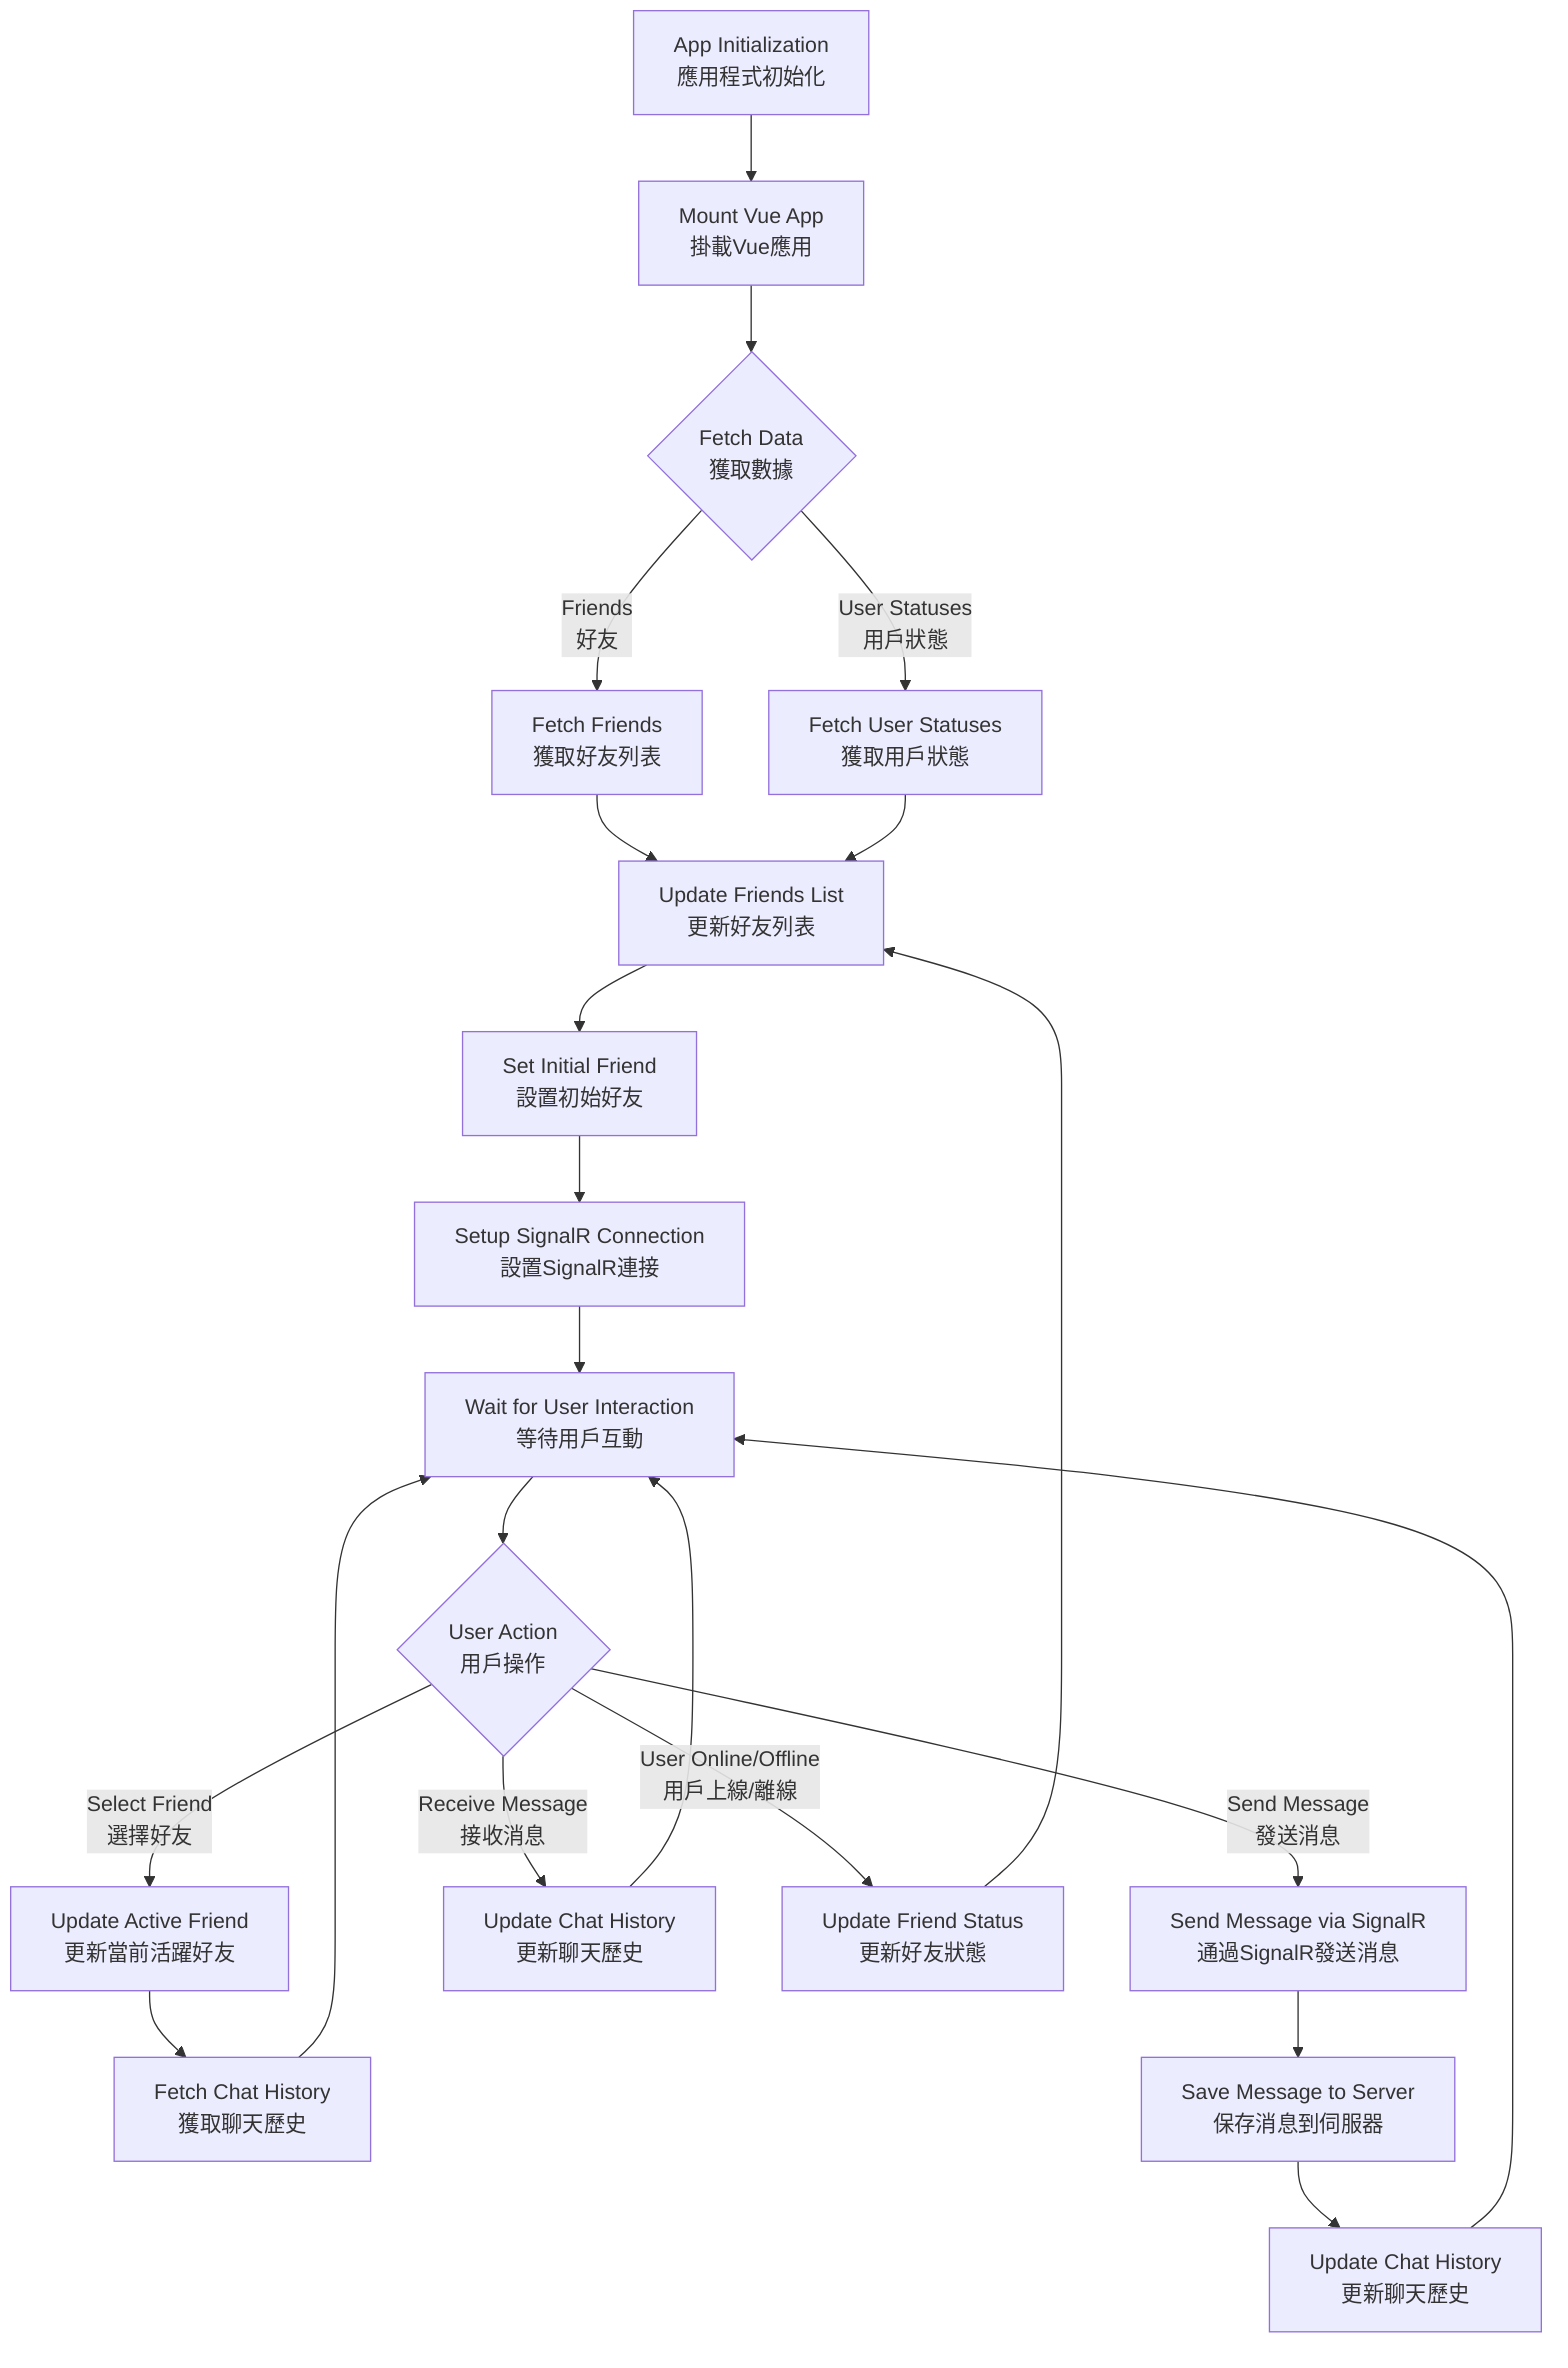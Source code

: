 graph TD
    A[App Initialization<br>應用程式初始化] --> B[Mount Vue App<br>掛載Vue應用]
    B --> C{Fetch Data<br>獲取數據}
    C -->|Friends<br>好友| D[Fetch Friends<br>獲取好友列表]
    C -->|User Statuses<br>用戶狀態| E[Fetch User Statuses<br>獲取用戶狀態]
    D --> F[Update Friends List<br>更新好友列表]
    E --> F
    F --> G[Set Initial Friend<br>設置初始好友]
    G --> H[Setup SignalR Connection<br>設置SignalR連接]
    H --> I[Wait for User Interaction<br>等待用戶互動]
    I --> J{User Action<br>用戶操作}
    J -->|Select Friend<br>選擇好友| K[Update Active Friend<br>更新當前活躍好友]
    K --> L[Fetch Chat History<br>獲取聊天歷史]
    J -->|Send Message<br>發送消息| M[Send Message via SignalR<br>通過SignalR發送消息]
    M --> N[Save Message to Server<br>保存消息到伺服器]
    N --> O[Update Chat History<br>更新聊天歷史]
    J -->|Receive Message<br>接收消息| P[Update Chat History<br>更新聊天歷史]
    J -->|User Online/Offline<br>用戶上線/離線| Q[Update Friend Status<br>更新好友狀態]
    Q --> F
    L --> I
    O --> I
    P --> I